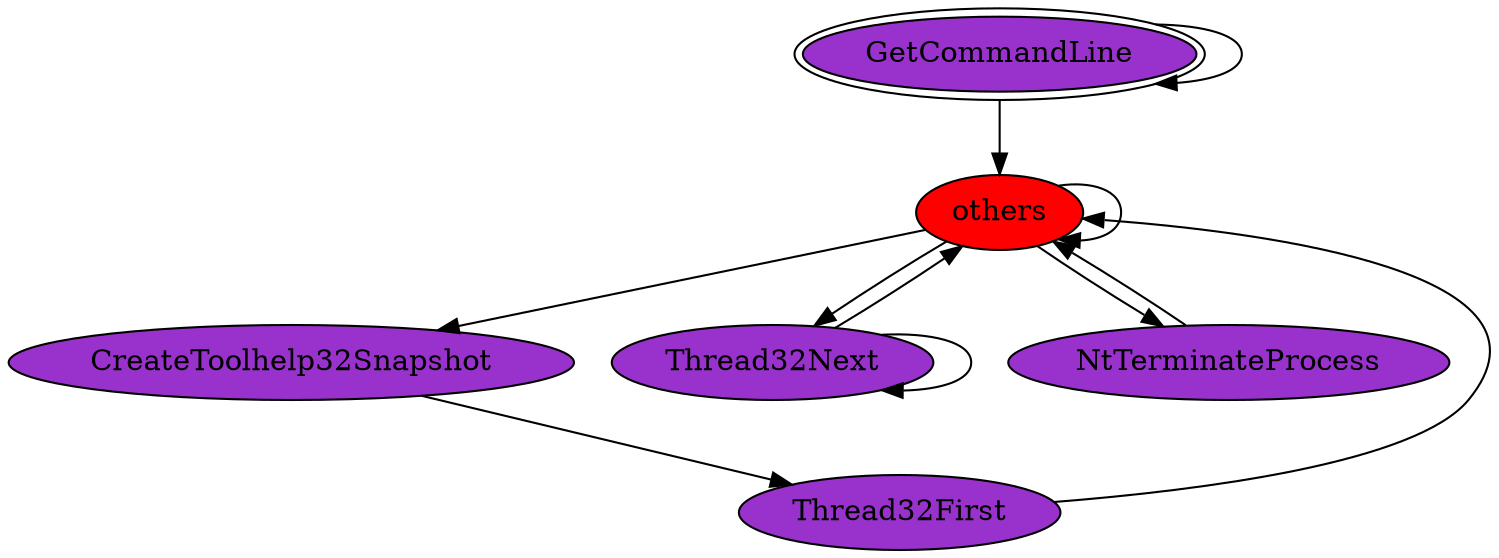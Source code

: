 digraph "./REPORTS/6828/API_PER_CATEGORY/enumerate_threads.exe_7180_Processes_API_per_Category_Transition_Matrix" {
	GetCommandLine [label=GetCommandLine fillcolor=darkorchid peripheries=2 style=filled]
	GetCommandLine -> GetCommandLine [label=""]
	others [label=others fillcolor=red style=filled]
	GetCommandLine -> others [label=""]
	others -> others [label=""]
	CreateToolhelp32Snapshot [label=CreateToolhelp32Snapshot fillcolor=darkorchid style=filled]
	others -> CreateToolhelp32Snapshot [label=""]
	Thread32Next [label=Thread32Next fillcolor=darkorchid style=filled]
	others -> Thread32Next [label=""]
	NtTerminateProcess [label=NtTerminateProcess fillcolor=darkorchid style=filled]
	others -> NtTerminateProcess [label=""]
	Thread32First [label=Thread32First fillcolor=darkorchid style=filled]
	CreateToolhelp32Snapshot -> Thread32First [label=""]
	Thread32First -> others [label=""]
	Thread32Next -> others [label=""]
	Thread32Next -> Thread32Next [label=""]
	NtTerminateProcess -> others [label=""]
}
